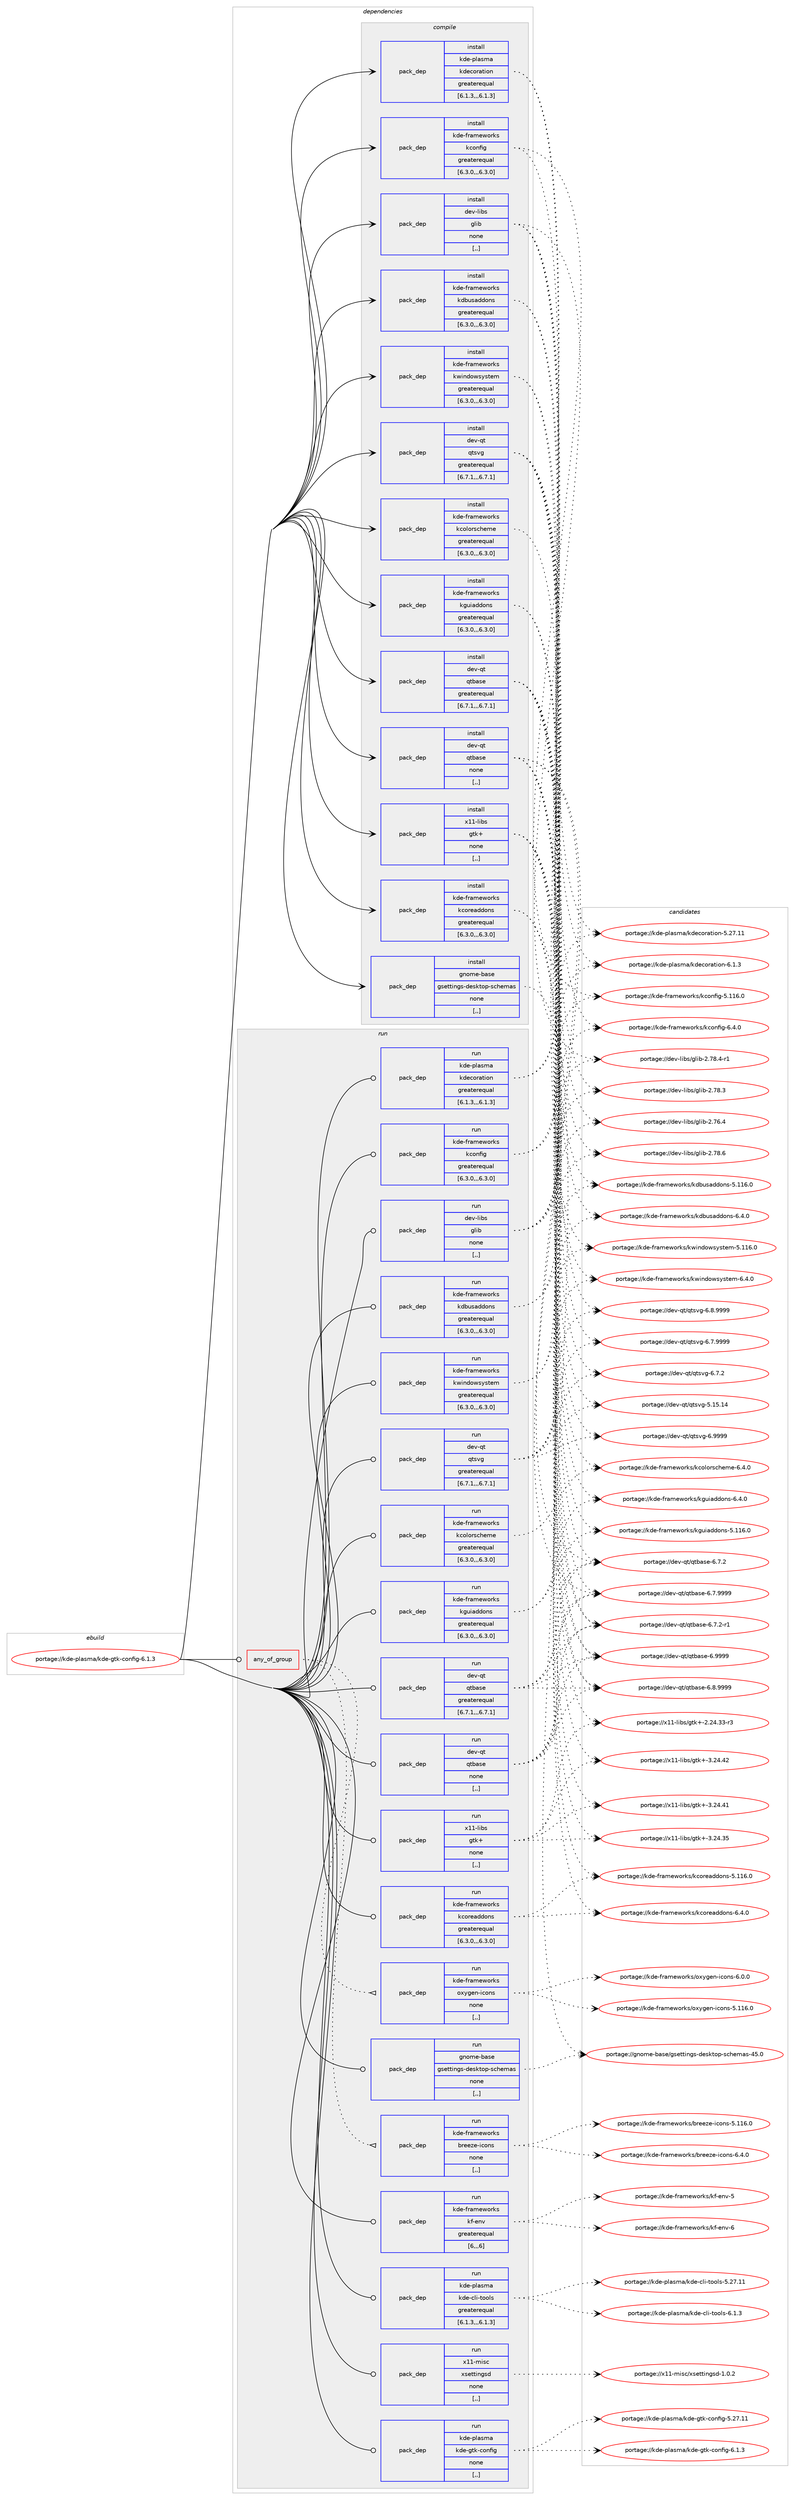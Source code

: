 digraph prolog {

# *************
# Graph options
# *************

newrank=true;
concentrate=true;
compound=true;
graph [rankdir=LR,fontname=Helvetica,fontsize=10,ranksep=1.5];#, ranksep=2.5, nodesep=0.2];
edge  [arrowhead=vee];
node  [fontname=Helvetica,fontsize=10];

# **********
# The ebuild
# **********

subgraph cluster_leftcol {
color=gray;
label=<<i>ebuild</i>>;
id [label="portage://kde-plasma/kde-gtk-config-6.1.3", color=red, width=4, href="../kde-plasma/kde-gtk-config-6.1.3.svg"];
}

# ****************
# The dependencies
# ****************

subgraph cluster_midcol {
color=gray;
label=<<i>dependencies</i>>;
subgraph cluster_compile {
fillcolor="#eeeeee";
style=filled;
label=<<i>compile</i>>;
subgraph pack197978 {
dependency268492 [label=<<TABLE BORDER="0" CELLBORDER="1" CELLSPACING="0" CELLPADDING="4" WIDTH="220"><TR><TD ROWSPAN="6" CELLPADDING="30">pack_dep</TD></TR><TR><TD WIDTH="110">install</TD></TR><TR><TD>dev-libs</TD></TR><TR><TD>glib</TD></TR><TR><TD>none</TD></TR><TR><TD>[,,]</TD></TR></TABLE>>, shape=none, color=blue];
}
id:e -> dependency268492:w [weight=20,style="solid",arrowhead="vee"];
subgraph pack197979 {
dependency268493 [label=<<TABLE BORDER="0" CELLBORDER="1" CELLSPACING="0" CELLPADDING="4" WIDTH="220"><TR><TD ROWSPAN="6" CELLPADDING="30">pack_dep</TD></TR><TR><TD WIDTH="110">install</TD></TR><TR><TD>dev-qt</TD></TR><TR><TD>qtbase</TD></TR><TR><TD>greaterequal</TD></TR><TR><TD>[6.7.1,,,6.7.1]</TD></TR></TABLE>>, shape=none, color=blue];
}
id:e -> dependency268493:w [weight=20,style="solid",arrowhead="vee"];
subgraph pack197980 {
dependency268494 [label=<<TABLE BORDER="0" CELLBORDER="1" CELLSPACING="0" CELLPADDING="4" WIDTH="220"><TR><TD ROWSPAN="6" CELLPADDING="30">pack_dep</TD></TR><TR><TD WIDTH="110">install</TD></TR><TR><TD>dev-qt</TD></TR><TR><TD>qtbase</TD></TR><TR><TD>none</TD></TR><TR><TD>[,,]</TD></TR></TABLE>>, shape=none, color=blue];
}
id:e -> dependency268494:w [weight=20,style="solid",arrowhead="vee"];
subgraph pack197981 {
dependency268495 [label=<<TABLE BORDER="0" CELLBORDER="1" CELLSPACING="0" CELLPADDING="4" WIDTH="220"><TR><TD ROWSPAN="6" CELLPADDING="30">pack_dep</TD></TR><TR><TD WIDTH="110">install</TD></TR><TR><TD>dev-qt</TD></TR><TR><TD>qtsvg</TD></TR><TR><TD>greaterequal</TD></TR><TR><TD>[6.7.1,,,6.7.1]</TD></TR></TABLE>>, shape=none, color=blue];
}
id:e -> dependency268495:w [weight=20,style="solid",arrowhead="vee"];
subgraph pack197982 {
dependency268496 [label=<<TABLE BORDER="0" CELLBORDER="1" CELLSPACING="0" CELLPADDING="4" WIDTH="220"><TR><TD ROWSPAN="6" CELLPADDING="30">pack_dep</TD></TR><TR><TD WIDTH="110">install</TD></TR><TR><TD>gnome-base</TD></TR><TR><TD>gsettings-desktop-schemas</TD></TR><TR><TD>none</TD></TR><TR><TD>[,,]</TD></TR></TABLE>>, shape=none, color=blue];
}
id:e -> dependency268496:w [weight=20,style="solid",arrowhead="vee"];
subgraph pack197983 {
dependency268497 [label=<<TABLE BORDER="0" CELLBORDER="1" CELLSPACING="0" CELLPADDING="4" WIDTH="220"><TR><TD ROWSPAN="6" CELLPADDING="30">pack_dep</TD></TR><TR><TD WIDTH="110">install</TD></TR><TR><TD>kde-frameworks</TD></TR><TR><TD>kcolorscheme</TD></TR><TR><TD>greaterequal</TD></TR><TR><TD>[6.3.0,,,6.3.0]</TD></TR></TABLE>>, shape=none, color=blue];
}
id:e -> dependency268497:w [weight=20,style="solid",arrowhead="vee"];
subgraph pack197984 {
dependency268498 [label=<<TABLE BORDER="0" CELLBORDER="1" CELLSPACING="0" CELLPADDING="4" WIDTH="220"><TR><TD ROWSPAN="6" CELLPADDING="30">pack_dep</TD></TR><TR><TD WIDTH="110">install</TD></TR><TR><TD>kde-frameworks</TD></TR><TR><TD>kconfig</TD></TR><TR><TD>greaterequal</TD></TR><TR><TD>[6.3.0,,,6.3.0]</TD></TR></TABLE>>, shape=none, color=blue];
}
id:e -> dependency268498:w [weight=20,style="solid",arrowhead="vee"];
subgraph pack197985 {
dependency268499 [label=<<TABLE BORDER="0" CELLBORDER="1" CELLSPACING="0" CELLPADDING="4" WIDTH="220"><TR><TD ROWSPAN="6" CELLPADDING="30">pack_dep</TD></TR><TR><TD WIDTH="110">install</TD></TR><TR><TD>kde-frameworks</TD></TR><TR><TD>kcoreaddons</TD></TR><TR><TD>greaterequal</TD></TR><TR><TD>[6.3.0,,,6.3.0]</TD></TR></TABLE>>, shape=none, color=blue];
}
id:e -> dependency268499:w [weight=20,style="solid",arrowhead="vee"];
subgraph pack197986 {
dependency268500 [label=<<TABLE BORDER="0" CELLBORDER="1" CELLSPACING="0" CELLPADDING="4" WIDTH="220"><TR><TD ROWSPAN="6" CELLPADDING="30">pack_dep</TD></TR><TR><TD WIDTH="110">install</TD></TR><TR><TD>kde-frameworks</TD></TR><TR><TD>kdbusaddons</TD></TR><TR><TD>greaterequal</TD></TR><TR><TD>[6.3.0,,,6.3.0]</TD></TR></TABLE>>, shape=none, color=blue];
}
id:e -> dependency268500:w [weight=20,style="solid",arrowhead="vee"];
subgraph pack197987 {
dependency268501 [label=<<TABLE BORDER="0" CELLBORDER="1" CELLSPACING="0" CELLPADDING="4" WIDTH="220"><TR><TD ROWSPAN="6" CELLPADDING="30">pack_dep</TD></TR><TR><TD WIDTH="110">install</TD></TR><TR><TD>kde-frameworks</TD></TR><TR><TD>kguiaddons</TD></TR><TR><TD>greaterequal</TD></TR><TR><TD>[6.3.0,,,6.3.0]</TD></TR></TABLE>>, shape=none, color=blue];
}
id:e -> dependency268501:w [weight=20,style="solid",arrowhead="vee"];
subgraph pack197988 {
dependency268502 [label=<<TABLE BORDER="0" CELLBORDER="1" CELLSPACING="0" CELLPADDING="4" WIDTH="220"><TR><TD ROWSPAN="6" CELLPADDING="30">pack_dep</TD></TR><TR><TD WIDTH="110">install</TD></TR><TR><TD>kde-frameworks</TD></TR><TR><TD>kwindowsystem</TD></TR><TR><TD>greaterequal</TD></TR><TR><TD>[6.3.0,,,6.3.0]</TD></TR></TABLE>>, shape=none, color=blue];
}
id:e -> dependency268502:w [weight=20,style="solid",arrowhead="vee"];
subgraph pack197989 {
dependency268503 [label=<<TABLE BORDER="0" CELLBORDER="1" CELLSPACING="0" CELLPADDING="4" WIDTH="220"><TR><TD ROWSPAN="6" CELLPADDING="30">pack_dep</TD></TR><TR><TD WIDTH="110">install</TD></TR><TR><TD>kde-plasma</TD></TR><TR><TD>kdecoration</TD></TR><TR><TD>greaterequal</TD></TR><TR><TD>[6.1.3,,,6.1.3]</TD></TR></TABLE>>, shape=none, color=blue];
}
id:e -> dependency268503:w [weight=20,style="solid",arrowhead="vee"];
subgraph pack197990 {
dependency268504 [label=<<TABLE BORDER="0" CELLBORDER="1" CELLSPACING="0" CELLPADDING="4" WIDTH="220"><TR><TD ROWSPAN="6" CELLPADDING="30">pack_dep</TD></TR><TR><TD WIDTH="110">install</TD></TR><TR><TD>x11-libs</TD></TR><TR><TD>gtk+</TD></TR><TR><TD>none</TD></TR><TR><TD>[,,]</TD></TR></TABLE>>, shape=none, color=blue];
}
id:e -> dependency268504:w [weight=20,style="solid",arrowhead="vee"];
}
subgraph cluster_compileandrun {
fillcolor="#eeeeee";
style=filled;
label=<<i>compile and run</i>>;
}
subgraph cluster_run {
fillcolor="#eeeeee";
style=filled;
label=<<i>run</i>>;
subgraph any1964 {
dependency268505 [label=<<TABLE BORDER="0" CELLBORDER="1" CELLSPACING="0" CELLPADDING="4"><TR><TD CELLPADDING="10">any_of_group</TD></TR></TABLE>>, shape=none, color=red];subgraph pack197991 {
dependency268506 [label=<<TABLE BORDER="0" CELLBORDER="1" CELLSPACING="0" CELLPADDING="4" WIDTH="220"><TR><TD ROWSPAN="6" CELLPADDING="30">pack_dep</TD></TR><TR><TD WIDTH="110">run</TD></TR><TR><TD>kde-frameworks</TD></TR><TR><TD>breeze-icons</TD></TR><TR><TD>none</TD></TR><TR><TD>[,,]</TD></TR></TABLE>>, shape=none, color=blue];
}
dependency268505:e -> dependency268506:w [weight=20,style="dotted",arrowhead="oinv"];
subgraph pack197992 {
dependency268507 [label=<<TABLE BORDER="0" CELLBORDER="1" CELLSPACING="0" CELLPADDING="4" WIDTH="220"><TR><TD ROWSPAN="6" CELLPADDING="30">pack_dep</TD></TR><TR><TD WIDTH="110">run</TD></TR><TR><TD>kde-frameworks</TD></TR><TR><TD>oxygen-icons</TD></TR><TR><TD>none</TD></TR><TR><TD>[,,]</TD></TR></TABLE>>, shape=none, color=blue];
}
dependency268505:e -> dependency268507:w [weight=20,style="dotted",arrowhead="oinv"];
}
id:e -> dependency268505:w [weight=20,style="solid",arrowhead="odot"];
subgraph pack197993 {
dependency268508 [label=<<TABLE BORDER="0" CELLBORDER="1" CELLSPACING="0" CELLPADDING="4" WIDTH="220"><TR><TD ROWSPAN="6" CELLPADDING="30">pack_dep</TD></TR><TR><TD WIDTH="110">run</TD></TR><TR><TD>dev-libs</TD></TR><TR><TD>glib</TD></TR><TR><TD>none</TD></TR><TR><TD>[,,]</TD></TR></TABLE>>, shape=none, color=blue];
}
id:e -> dependency268508:w [weight=20,style="solid",arrowhead="odot"];
subgraph pack197994 {
dependency268509 [label=<<TABLE BORDER="0" CELLBORDER="1" CELLSPACING="0" CELLPADDING="4" WIDTH="220"><TR><TD ROWSPAN="6" CELLPADDING="30">pack_dep</TD></TR><TR><TD WIDTH="110">run</TD></TR><TR><TD>dev-qt</TD></TR><TR><TD>qtbase</TD></TR><TR><TD>greaterequal</TD></TR><TR><TD>[6.7.1,,,6.7.1]</TD></TR></TABLE>>, shape=none, color=blue];
}
id:e -> dependency268509:w [weight=20,style="solid",arrowhead="odot"];
subgraph pack197995 {
dependency268510 [label=<<TABLE BORDER="0" CELLBORDER="1" CELLSPACING="0" CELLPADDING="4" WIDTH="220"><TR><TD ROWSPAN="6" CELLPADDING="30">pack_dep</TD></TR><TR><TD WIDTH="110">run</TD></TR><TR><TD>dev-qt</TD></TR><TR><TD>qtbase</TD></TR><TR><TD>none</TD></TR><TR><TD>[,,]</TD></TR></TABLE>>, shape=none, color=blue];
}
id:e -> dependency268510:w [weight=20,style="solid",arrowhead="odot"];
subgraph pack197996 {
dependency268511 [label=<<TABLE BORDER="0" CELLBORDER="1" CELLSPACING="0" CELLPADDING="4" WIDTH="220"><TR><TD ROWSPAN="6" CELLPADDING="30">pack_dep</TD></TR><TR><TD WIDTH="110">run</TD></TR><TR><TD>dev-qt</TD></TR><TR><TD>qtsvg</TD></TR><TR><TD>greaterequal</TD></TR><TR><TD>[6.7.1,,,6.7.1]</TD></TR></TABLE>>, shape=none, color=blue];
}
id:e -> dependency268511:w [weight=20,style="solid",arrowhead="odot"];
subgraph pack197997 {
dependency268512 [label=<<TABLE BORDER="0" CELLBORDER="1" CELLSPACING="0" CELLPADDING="4" WIDTH="220"><TR><TD ROWSPAN="6" CELLPADDING="30">pack_dep</TD></TR><TR><TD WIDTH="110">run</TD></TR><TR><TD>gnome-base</TD></TR><TR><TD>gsettings-desktop-schemas</TD></TR><TR><TD>none</TD></TR><TR><TD>[,,]</TD></TR></TABLE>>, shape=none, color=blue];
}
id:e -> dependency268512:w [weight=20,style="solid",arrowhead="odot"];
subgraph pack197998 {
dependency268513 [label=<<TABLE BORDER="0" CELLBORDER="1" CELLSPACING="0" CELLPADDING="4" WIDTH="220"><TR><TD ROWSPAN="6" CELLPADDING="30">pack_dep</TD></TR><TR><TD WIDTH="110">run</TD></TR><TR><TD>kde-frameworks</TD></TR><TR><TD>kcolorscheme</TD></TR><TR><TD>greaterequal</TD></TR><TR><TD>[6.3.0,,,6.3.0]</TD></TR></TABLE>>, shape=none, color=blue];
}
id:e -> dependency268513:w [weight=20,style="solid",arrowhead="odot"];
subgraph pack197999 {
dependency268514 [label=<<TABLE BORDER="0" CELLBORDER="1" CELLSPACING="0" CELLPADDING="4" WIDTH="220"><TR><TD ROWSPAN="6" CELLPADDING="30">pack_dep</TD></TR><TR><TD WIDTH="110">run</TD></TR><TR><TD>kde-frameworks</TD></TR><TR><TD>kconfig</TD></TR><TR><TD>greaterequal</TD></TR><TR><TD>[6.3.0,,,6.3.0]</TD></TR></TABLE>>, shape=none, color=blue];
}
id:e -> dependency268514:w [weight=20,style="solid",arrowhead="odot"];
subgraph pack198000 {
dependency268515 [label=<<TABLE BORDER="0" CELLBORDER="1" CELLSPACING="0" CELLPADDING="4" WIDTH="220"><TR><TD ROWSPAN="6" CELLPADDING="30">pack_dep</TD></TR><TR><TD WIDTH="110">run</TD></TR><TR><TD>kde-frameworks</TD></TR><TR><TD>kcoreaddons</TD></TR><TR><TD>greaterequal</TD></TR><TR><TD>[6.3.0,,,6.3.0]</TD></TR></TABLE>>, shape=none, color=blue];
}
id:e -> dependency268515:w [weight=20,style="solid",arrowhead="odot"];
subgraph pack198001 {
dependency268516 [label=<<TABLE BORDER="0" CELLBORDER="1" CELLSPACING="0" CELLPADDING="4" WIDTH="220"><TR><TD ROWSPAN="6" CELLPADDING="30">pack_dep</TD></TR><TR><TD WIDTH="110">run</TD></TR><TR><TD>kde-frameworks</TD></TR><TR><TD>kdbusaddons</TD></TR><TR><TD>greaterequal</TD></TR><TR><TD>[6.3.0,,,6.3.0]</TD></TR></TABLE>>, shape=none, color=blue];
}
id:e -> dependency268516:w [weight=20,style="solid",arrowhead="odot"];
subgraph pack198002 {
dependency268517 [label=<<TABLE BORDER="0" CELLBORDER="1" CELLSPACING="0" CELLPADDING="4" WIDTH="220"><TR><TD ROWSPAN="6" CELLPADDING="30">pack_dep</TD></TR><TR><TD WIDTH="110">run</TD></TR><TR><TD>kde-frameworks</TD></TR><TR><TD>kf-env</TD></TR><TR><TD>greaterequal</TD></TR><TR><TD>[6,,,6]</TD></TR></TABLE>>, shape=none, color=blue];
}
id:e -> dependency268517:w [weight=20,style="solid",arrowhead="odot"];
subgraph pack198003 {
dependency268518 [label=<<TABLE BORDER="0" CELLBORDER="1" CELLSPACING="0" CELLPADDING="4" WIDTH="220"><TR><TD ROWSPAN="6" CELLPADDING="30">pack_dep</TD></TR><TR><TD WIDTH="110">run</TD></TR><TR><TD>kde-frameworks</TD></TR><TR><TD>kguiaddons</TD></TR><TR><TD>greaterequal</TD></TR><TR><TD>[6.3.0,,,6.3.0]</TD></TR></TABLE>>, shape=none, color=blue];
}
id:e -> dependency268518:w [weight=20,style="solid",arrowhead="odot"];
subgraph pack198004 {
dependency268519 [label=<<TABLE BORDER="0" CELLBORDER="1" CELLSPACING="0" CELLPADDING="4" WIDTH="220"><TR><TD ROWSPAN="6" CELLPADDING="30">pack_dep</TD></TR><TR><TD WIDTH="110">run</TD></TR><TR><TD>kde-frameworks</TD></TR><TR><TD>kwindowsystem</TD></TR><TR><TD>greaterequal</TD></TR><TR><TD>[6.3.0,,,6.3.0]</TD></TR></TABLE>>, shape=none, color=blue];
}
id:e -> dependency268519:w [weight=20,style="solid",arrowhead="odot"];
subgraph pack198005 {
dependency268520 [label=<<TABLE BORDER="0" CELLBORDER="1" CELLSPACING="0" CELLPADDING="4" WIDTH="220"><TR><TD ROWSPAN="6" CELLPADDING="30">pack_dep</TD></TR><TR><TD WIDTH="110">run</TD></TR><TR><TD>kde-plasma</TD></TR><TR><TD>kde-cli-tools</TD></TR><TR><TD>greaterequal</TD></TR><TR><TD>[6.1.3,,,6.1.3]</TD></TR></TABLE>>, shape=none, color=blue];
}
id:e -> dependency268520:w [weight=20,style="solid",arrowhead="odot"];
subgraph pack198006 {
dependency268521 [label=<<TABLE BORDER="0" CELLBORDER="1" CELLSPACING="0" CELLPADDING="4" WIDTH="220"><TR><TD ROWSPAN="6" CELLPADDING="30">pack_dep</TD></TR><TR><TD WIDTH="110">run</TD></TR><TR><TD>kde-plasma</TD></TR><TR><TD>kdecoration</TD></TR><TR><TD>greaterequal</TD></TR><TR><TD>[6.1.3,,,6.1.3]</TD></TR></TABLE>>, shape=none, color=blue];
}
id:e -> dependency268521:w [weight=20,style="solid",arrowhead="odot"];
subgraph pack198007 {
dependency268522 [label=<<TABLE BORDER="0" CELLBORDER="1" CELLSPACING="0" CELLPADDING="4" WIDTH="220"><TR><TD ROWSPAN="6" CELLPADDING="30">pack_dep</TD></TR><TR><TD WIDTH="110">run</TD></TR><TR><TD>x11-libs</TD></TR><TR><TD>gtk+</TD></TR><TR><TD>none</TD></TR><TR><TD>[,,]</TD></TR></TABLE>>, shape=none, color=blue];
}
id:e -> dependency268522:w [weight=20,style="solid",arrowhead="odot"];
subgraph pack198008 {
dependency268523 [label=<<TABLE BORDER="0" CELLBORDER="1" CELLSPACING="0" CELLPADDING="4" WIDTH="220"><TR><TD ROWSPAN="6" CELLPADDING="30">pack_dep</TD></TR><TR><TD WIDTH="110">run</TD></TR><TR><TD>x11-misc</TD></TR><TR><TD>xsettingsd</TD></TR><TR><TD>none</TD></TR><TR><TD>[,,]</TD></TR></TABLE>>, shape=none, color=blue];
}
id:e -> dependency268523:w [weight=20,style="solid",arrowhead="odot"];
subgraph pack198009 {
dependency268524 [label=<<TABLE BORDER="0" CELLBORDER="1" CELLSPACING="0" CELLPADDING="4" WIDTH="220"><TR><TD ROWSPAN="6" CELLPADDING="30">pack_dep</TD></TR><TR><TD WIDTH="110">run</TD></TR><TR><TD>kde-plasma</TD></TR><TR><TD>kde-gtk-config</TD></TR><TR><TD>none</TD></TR><TR><TD>[,,]</TD></TR></TABLE>>, shape=none, color=blue];
}
id:e -> dependency268524:w [weight=20,style="solid",arrowhead="odot"];
}
}

# **************
# The candidates
# **************

subgraph cluster_choices {
rank=same;
color=gray;
label=<<i>candidates</i>>;

subgraph choice197978 {
color=black;
nodesep=1;
choice1001011184510810598115471031081059845504655564654 [label="portage://dev-libs/glib-2.78.6", color=red, width=4,href="../dev-libs/glib-2.78.6.svg"];
choice10010111845108105981154710310810598455046555646524511449 [label="portage://dev-libs/glib-2.78.4-r1", color=red, width=4,href="../dev-libs/glib-2.78.4-r1.svg"];
choice1001011184510810598115471031081059845504655564651 [label="portage://dev-libs/glib-2.78.3", color=red, width=4,href="../dev-libs/glib-2.78.3.svg"];
choice1001011184510810598115471031081059845504655544652 [label="portage://dev-libs/glib-2.76.4", color=red, width=4,href="../dev-libs/glib-2.76.4.svg"];
dependency268492:e -> choice1001011184510810598115471031081059845504655564654:w [style=dotted,weight="100"];
dependency268492:e -> choice10010111845108105981154710310810598455046555646524511449:w [style=dotted,weight="100"];
dependency268492:e -> choice1001011184510810598115471031081059845504655564651:w [style=dotted,weight="100"];
dependency268492:e -> choice1001011184510810598115471031081059845504655544652:w [style=dotted,weight="100"];
}
subgraph choice197979 {
color=black;
nodesep=1;
choice1001011184511311647113116989711510145544657575757 [label="portage://dev-qt/qtbase-6.9999", color=red, width=4,href="../dev-qt/qtbase-6.9999.svg"];
choice10010111845113116471131169897115101455446564657575757 [label="portage://dev-qt/qtbase-6.8.9999", color=red, width=4,href="../dev-qt/qtbase-6.8.9999.svg"];
choice10010111845113116471131169897115101455446554657575757 [label="portage://dev-qt/qtbase-6.7.9999", color=red, width=4,href="../dev-qt/qtbase-6.7.9999.svg"];
choice100101118451131164711311698971151014554465546504511449 [label="portage://dev-qt/qtbase-6.7.2-r1", color=red, width=4,href="../dev-qt/qtbase-6.7.2-r1.svg"];
choice10010111845113116471131169897115101455446554650 [label="portage://dev-qt/qtbase-6.7.2", color=red, width=4,href="../dev-qt/qtbase-6.7.2.svg"];
dependency268493:e -> choice1001011184511311647113116989711510145544657575757:w [style=dotted,weight="100"];
dependency268493:e -> choice10010111845113116471131169897115101455446564657575757:w [style=dotted,weight="100"];
dependency268493:e -> choice10010111845113116471131169897115101455446554657575757:w [style=dotted,weight="100"];
dependency268493:e -> choice100101118451131164711311698971151014554465546504511449:w [style=dotted,weight="100"];
dependency268493:e -> choice10010111845113116471131169897115101455446554650:w [style=dotted,weight="100"];
}
subgraph choice197980 {
color=black;
nodesep=1;
choice1001011184511311647113116989711510145544657575757 [label="portage://dev-qt/qtbase-6.9999", color=red, width=4,href="../dev-qt/qtbase-6.9999.svg"];
choice10010111845113116471131169897115101455446564657575757 [label="portage://dev-qt/qtbase-6.8.9999", color=red, width=4,href="../dev-qt/qtbase-6.8.9999.svg"];
choice10010111845113116471131169897115101455446554657575757 [label="portage://dev-qt/qtbase-6.7.9999", color=red, width=4,href="../dev-qt/qtbase-6.7.9999.svg"];
choice100101118451131164711311698971151014554465546504511449 [label="portage://dev-qt/qtbase-6.7.2-r1", color=red, width=4,href="../dev-qt/qtbase-6.7.2-r1.svg"];
choice10010111845113116471131169897115101455446554650 [label="portage://dev-qt/qtbase-6.7.2", color=red, width=4,href="../dev-qt/qtbase-6.7.2.svg"];
dependency268494:e -> choice1001011184511311647113116989711510145544657575757:w [style=dotted,weight="100"];
dependency268494:e -> choice10010111845113116471131169897115101455446564657575757:w [style=dotted,weight="100"];
dependency268494:e -> choice10010111845113116471131169897115101455446554657575757:w [style=dotted,weight="100"];
dependency268494:e -> choice100101118451131164711311698971151014554465546504511449:w [style=dotted,weight="100"];
dependency268494:e -> choice10010111845113116471131169897115101455446554650:w [style=dotted,weight="100"];
}
subgraph choice197981 {
color=black;
nodesep=1;
choice100101118451131164711311611511810345544657575757 [label="portage://dev-qt/qtsvg-6.9999", color=red, width=4,href="../dev-qt/qtsvg-6.9999.svg"];
choice1001011184511311647113116115118103455446564657575757 [label="portage://dev-qt/qtsvg-6.8.9999", color=red, width=4,href="../dev-qt/qtsvg-6.8.9999.svg"];
choice1001011184511311647113116115118103455446554657575757 [label="portage://dev-qt/qtsvg-6.7.9999", color=red, width=4,href="../dev-qt/qtsvg-6.7.9999.svg"];
choice1001011184511311647113116115118103455446554650 [label="portage://dev-qt/qtsvg-6.7.2", color=red, width=4,href="../dev-qt/qtsvg-6.7.2.svg"];
choice10010111845113116471131161151181034553464953464952 [label="portage://dev-qt/qtsvg-5.15.14", color=red, width=4,href="../dev-qt/qtsvg-5.15.14.svg"];
dependency268495:e -> choice100101118451131164711311611511810345544657575757:w [style=dotted,weight="100"];
dependency268495:e -> choice1001011184511311647113116115118103455446564657575757:w [style=dotted,weight="100"];
dependency268495:e -> choice1001011184511311647113116115118103455446554657575757:w [style=dotted,weight="100"];
dependency268495:e -> choice1001011184511311647113116115118103455446554650:w [style=dotted,weight="100"];
dependency268495:e -> choice10010111845113116471131161151181034553464953464952:w [style=dotted,weight="100"];
}
subgraph choice197982 {
color=black;
nodesep=1;
choice10311011110910145989711510147103115101116116105110103115451001011151071161111124511599104101109971154552534648 [label="portage://gnome-base/gsettings-desktop-schemas-45.0", color=red, width=4,href="../gnome-base/gsettings-desktop-schemas-45.0.svg"];
dependency268496:e -> choice10311011110910145989711510147103115101116116105110103115451001011151071161111124511599104101109971154552534648:w [style=dotted,weight="100"];
}
subgraph choice197983 {
color=black;
nodesep=1;
choice1071001014510211497109101119111114107115471079911110811111411599104101109101455446524648 [label="portage://kde-frameworks/kcolorscheme-6.4.0", color=red, width=4,href="../kde-frameworks/kcolorscheme-6.4.0.svg"];
dependency268497:e -> choice1071001014510211497109101119111114107115471079911110811111411599104101109101455446524648:w [style=dotted,weight="100"];
}
subgraph choice197984 {
color=black;
nodesep=1;
choice10710010145102114971091011191111141071154710799111110102105103455446524648 [label="portage://kde-frameworks/kconfig-6.4.0", color=red, width=4,href="../kde-frameworks/kconfig-6.4.0.svg"];
choice107100101451021149710910111911111410711547107991111101021051034553464949544648 [label="portage://kde-frameworks/kconfig-5.116.0", color=red, width=4,href="../kde-frameworks/kconfig-5.116.0.svg"];
dependency268498:e -> choice10710010145102114971091011191111141071154710799111110102105103455446524648:w [style=dotted,weight="100"];
dependency268498:e -> choice107100101451021149710910111911111410711547107991111101021051034553464949544648:w [style=dotted,weight="100"];
}
subgraph choice197985 {
color=black;
nodesep=1;
choice1071001014510211497109101119111114107115471079911111410197100100111110115455446524648 [label="portage://kde-frameworks/kcoreaddons-6.4.0", color=red, width=4,href="../kde-frameworks/kcoreaddons-6.4.0.svg"];
choice10710010145102114971091011191111141071154710799111114101971001001111101154553464949544648 [label="portage://kde-frameworks/kcoreaddons-5.116.0", color=red, width=4,href="../kde-frameworks/kcoreaddons-5.116.0.svg"];
dependency268499:e -> choice1071001014510211497109101119111114107115471079911111410197100100111110115455446524648:w [style=dotted,weight="100"];
dependency268499:e -> choice10710010145102114971091011191111141071154710799111114101971001001111101154553464949544648:w [style=dotted,weight="100"];
}
subgraph choice197986 {
color=black;
nodesep=1;
choice1071001014510211497109101119111114107115471071009811711597100100111110115455446524648 [label="portage://kde-frameworks/kdbusaddons-6.4.0", color=red, width=4,href="../kde-frameworks/kdbusaddons-6.4.0.svg"];
choice10710010145102114971091011191111141071154710710098117115971001001111101154553464949544648 [label="portage://kde-frameworks/kdbusaddons-5.116.0", color=red, width=4,href="../kde-frameworks/kdbusaddons-5.116.0.svg"];
dependency268500:e -> choice1071001014510211497109101119111114107115471071009811711597100100111110115455446524648:w [style=dotted,weight="100"];
dependency268500:e -> choice10710010145102114971091011191111141071154710710098117115971001001111101154553464949544648:w [style=dotted,weight="100"];
}
subgraph choice197987 {
color=black;
nodesep=1;
choice10710010145102114971091011191111141071154710710311710597100100111110115455446524648 [label="portage://kde-frameworks/kguiaddons-6.4.0", color=red, width=4,href="../kde-frameworks/kguiaddons-6.4.0.svg"];
choice107100101451021149710910111911111410711547107103117105971001001111101154553464949544648 [label="portage://kde-frameworks/kguiaddons-5.116.0", color=red, width=4,href="../kde-frameworks/kguiaddons-5.116.0.svg"];
dependency268501:e -> choice10710010145102114971091011191111141071154710710311710597100100111110115455446524648:w [style=dotted,weight="100"];
dependency268501:e -> choice107100101451021149710910111911111410711547107103117105971001001111101154553464949544648:w [style=dotted,weight="100"];
}
subgraph choice197988 {
color=black;
nodesep=1;
choice107100101451021149710910111911111410711547107119105110100111119115121115116101109455446524648 [label="portage://kde-frameworks/kwindowsystem-6.4.0", color=red, width=4,href="../kde-frameworks/kwindowsystem-6.4.0.svg"];
choice1071001014510211497109101119111114107115471071191051101001111191151211151161011094553464949544648 [label="portage://kde-frameworks/kwindowsystem-5.116.0", color=red, width=4,href="../kde-frameworks/kwindowsystem-5.116.0.svg"];
dependency268502:e -> choice107100101451021149710910111911111410711547107119105110100111119115121115116101109455446524648:w [style=dotted,weight="100"];
dependency268502:e -> choice1071001014510211497109101119111114107115471071191051101001111191151211151161011094553464949544648:w [style=dotted,weight="100"];
}
subgraph choice197989 {
color=black;
nodesep=1;
choice107100101451121089711510997471071001019911111497116105111110455446494651 [label="portage://kde-plasma/kdecoration-6.1.3", color=red, width=4,href="../kde-plasma/kdecoration-6.1.3.svg"];
choice1071001014511210897115109974710710010199111114971161051111104553465055464949 [label="portage://kde-plasma/kdecoration-5.27.11", color=red, width=4,href="../kde-plasma/kdecoration-5.27.11.svg"];
dependency268503:e -> choice107100101451121089711510997471071001019911111497116105111110455446494651:w [style=dotted,weight="100"];
dependency268503:e -> choice1071001014511210897115109974710710010199111114971161051111104553465055464949:w [style=dotted,weight="100"];
}
subgraph choice197990 {
color=black;
nodesep=1;
choice1204949451081059811547103116107434551465052465250 [label="portage://x11-libs/gtk+-3.24.42", color=red, width=4,href="../x11-libs/gtk+-3.24.42.svg"];
choice1204949451081059811547103116107434551465052465249 [label="portage://x11-libs/gtk+-3.24.41", color=red, width=4,href="../x11-libs/gtk+-3.24.41.svg"];
choice1204949451081059811547103116107434551465052465153 [label="portage://x11-libs/gtk+-3.24.35", color=red, width=4,href="../x11-libs/gtk+-3.24.35.svg"];
choice12049494510810598115471031161074345504650524651514511451 [label="portage://x11-libs/gtk+-2.24.33-r3", color=red, width=4,href="../x11-libs/gtk+-2.24.33-r3.svg"];
dependency268504:e -> choice1204949451081059811547103116107434551465052465250:w [style=dotted,weight="100"];
dependency268504:e -> choice1204949451081059811547103116107434551465052465249:w [style=dotted,weight="100"];
dependency268504:e -> choice1204949451081059811547103116107434551465052465153:w [style=dotted,weight="100"];
dependency268504:e -> choice12049494510810598115471031161074345504650524651514511451:w [style=dotted,weight="100"];
}
subgraph choice197991 {
color=black;
nodesep=1;
choice107100101451021149710910111911111410711547981141011011221014510599111110115455446524648 [label="portage://kde-frameworks/breeze-icons-6.4.0", color=red, width=4,href="../kde-frameworks/breeze-icons-6.4.0.svg"];
choice1071001014510211497109101119111114107115479811410110112210145105991111101154553464949544648 [label="portage://kde-frameworks/breeze-icons-5.116.0", color=red, width=4,href="../kde-frameworks/breeze-icons-5.116.0.svg"];
dependency268506:e -> choice107100101451021149710910111911111410711547981141011011221014510599111110115455446524648:w [style=dotted,weight="100"];
dependency268506:e -> choice1071001014510211497109101119111114107115479811410110112210145105991111101154553464949544648:w [style=dotted,weight="100"];
}
subgraph choice197992 {
color=black;
nodesep=1;
choice1071001014510211497109101119111114107115471111201211031011104510599111110115455446484648 [label="portage://kde-frameworks/oxygen-icons-6.0.0", color=red, width=4,href="../kde-frameworks/oxygen-icons-6.0.0.svg"];
choice10710010145102114971091011191111141071154711112012110310111045105991111101154553464949544648 [label="portage://kde-frameworks/oxygen-icons-5.116.0", color=red, width=4,href="../kde-frameworks/oxygen-icons-5.116.0.svg"];
dependency268507:e -> choice1071001014510211497109101119111114107115471111201211031011104510599111110115455446484648:w [style=dotted,weight="100"];
dependency268507:e -> choice10710010145102114971091011191111141071154711112012110310111045105991111101154553464949544648:w [style=dotted,weight="100"];
}
subgraph choice197993 {
color=black;
nodesep=1;
choice1001011184510810598115471031081059845504655564654 [label="portage://dev-libs/glib-2.78.6", color=red, width=4,href="../dev-libs/glib-2.78.6.svg"];
choice10010111845108105981154710310810598455046555646524511449 [label="portage://dev-libs/glib-2.78.4-r1", color=red, width=4,href="../dev-libs/glib-2.78.4-r1.svg"];
choice1001011184510810598115471031081059845504655564651 [label="portage://dev-libs/glib-2.78.3", color=red, width=4,href="../dev-libs/glib-2.78.3.svg"];
choice1001011184510810598115471031081059845504655544652 [label="portage://dev-libs/glib-2.76.4", color=red, width=4,href="../dev-libs/glib-2.76.4.svg"];
dependency268508:e -> choice1001011184510810598115471031081059845504655564654:w [style=dotted,weight="100"];
dependency268508:e -> choice10010111845108105981154710310810598455046555646524511449:w [style=dotted,weight="100"];
dependency268508:e -> choice1001011184510810598115471031081059845504655564651:w [style=dotted,weight="100"];
dependency268508:e -> choice1001011184510810598115471031081059845504655544652:w [style=dotted,weight="100"];
}
subgraph choice197994 {
color=black;
nodesep=1;
choice1001011184511311647113116989711510145544657575757 [label="portage://dev-qt/qtbase-6.9999", color=red, width=4,href="../dev-qt/qtbase-6.9999.svg"];
choice10010111845113116471131169897115101455446564657575757 [label="portage://dev-qt/qtbase-6.8.9999", color=red, width=4,href="../dev-qt/qtbase-6.8.9999.svg"];
choice10010111845113116471131169897115101455446554657575757 [label="portage://dev-qt/qtbase-6.7.9999", color=red, width=4,href="../dev-qt/qtbase-6.7.9999.svg"];
choice100101118451131164711311698971151014554465546504511449 [label="portage://dev-qt/qtbase-6.7.2-r1", color=red, width=4,href="../dev-qt/qtbase-6.7.2-r1.svg"];
choice10010111845113116471131169897115101455446554650 [label="portage://dev-qt/qtbase-6.7.2", color=red, width=4,href="../dev-qt/qtbase-6.7.2.svg"];
dependency268509:e -> choice1001011184511311647113116989711510145544657575757:w [style=dotted,weight="100"];
dependency268509:e -> choice10010111845113116471131169897115101455446564657575757:w [style=dotted,weight="100"];
dependency268509:e -> choice10010111845113116471131169897115101455446554657575757:w [style=dotted,weight="100"];
dependency268509:e -> choice100101118451131164711311698971151014554465546504511449:w [style=dotted,weight="100"];
dependency268509:e -> choice10010111845113116471131169897115101455446554650:w [style=dotted,weight="100"];
}
subgraph choice197995 {
color=black;
nodesep=1;
choice1001011184511311647113116989711510145544657575757 [label="portage://dev-qt/qtbase-6.9999", color=red, width=4,href="../dev-qt/qtbase-6.9999.svg"];
choice10010111845113116471131169897115101455446564657575757 [label="portage://dev-qt/qtbase-6.8.9999", color=red, width=4,href="../dev-qt/qtbase-6.8.9999.svg"];
choice10010111845113116471131169897115101455446554657575757 [label="portage://dev-qt/qtbase-6.7.9999", color=red, width=4,href="../dev-qt/qtbase-6.7.9999.svg"];
choice100101118451131164711311698971151014554465546504511449 [label="portage://dev-qt/qtbase-6.7.2-r1", color=red, width=4,href="../dev-qt/qtbase-6.7.2-r1.svg"];
choice10010111845113116471131169897115101455446554650 [label="portage://dev-qt/qtbase-6.7.2", color=red, width=4,href="../dev-qt/qtbase-6.7.2.svg"];
dependency268510:e -> choice1001011184511311647113116989711510145544657575757:w [style=dotted,weight="100"];
dependency268510:e -> choice10010111845113116471131169897115101455446564657575757:w [style=dotted,weight="100"];
dependency268510:e -> choice10010111845113116471131169897115101455446554657575757:w [style=dotted,weight="100"];
dependency268510:e -> choice100101118451131164711311698971151014554465546504511449:w [style=dotted,weight="100"];
dependency268510:e -> choice10010111845113116471131169897115101455446554650:w [style=dotted,weight="100"];
}
subgraph choice197996 {
color=black;
nodesep=1;
choice100101118451131164711311611511810345544657575757 [label="portage://dev-qt/qtsvg-6.9999", color=red, width=4,href="../dev-qt/qtsvg-6.9999.svg"];
choice1001011184511311647113116115118103455446564657575757 [label="portage://dev-qt/qtsvg-6.8.9999", color=red, width=4,href="../dev-qt/qtsvg-6.8.9999.svg"];
choice1001011184511311647113116115118103455446554657575757 [label="portage://dev-qt/qtsvg-6.7.9999", color=red, width=4,href="../dev-qt/qtsvg-6.7.9999.svg"];
choice1001011184511311647113116115118103455446554650 [label="portage://dev-qt/qtsvg-6.7.2", color=red, width=4,href="../dev-qt/qtsvg-6.7.2.svg"];
choice10010111845113116471131161151181034553464953464952 [label="portage://dev-qt/qtsvg-5.15.14", color=red, width=4,href="../dev-qt/qtsvg-5.15.14.svg"];
dependency268511:e -> choice100101118451131164711311611511810345544657575757:w [style=dotted,weight="100"];
dependency268511:e -> choice1001011184511311647113116115118103455446564657575757:w [style=dotted,weight="100"];
dependency268511:e -> choice1001011184511311647113116115118103455446554657575757:w [style=dotted,weight="100"];
dependency268511:e -> choice1001011184511311647113116115118103455446554650:w [style=dotted,weight="100"];
dependency268511:e -> choice10010111845113116471131161151181034553464953464952:w [style=dotted,weight="100"];
}
subgraph choice197997 {
color=black;
nodesep=1;
choice10311011110910145989711510147103115101116116105110103115451001011151071161111124511599104101109971154552534648 [label="portage://gnome-base/gsettings-desktop-schemas-45.0", color=red, width=4,href="../gnome-base/gsettings-desktop-schemas-45.0.svg"];
dependency268512:e -> choice10311011110910145989711510147103115101116116105110103115451001011151071161111124511599104101109971154552534648:w [style=dotted,weight="100"];
}
subgraph choice197998 {
color=black;
nodesep=1;
choice1071001014510211497109101119111114107115471079911110811111411599104101109101455446524648 [label="portage://kde-frameworks/kcolorscheme-6.4.0", color=red, width=4,href="../kde-frameworks/kcolorscheme-6.4.0.svg"];
dependency268513:e -> choice1071001014510211497109101119111114107115471079911110811111411599104101109101455446524648:w [style=dotted,weight="100"];
}
subgraph choice197999 {
color=black;
nodesep=1;
choice10710010145102114971091011191111141071154710799111110102105103455446524648 [label="portage://kde-frameworks/kconfig-6.4.0", color=red, width=4,href="../kde-frameworks/kconfig-6.4.0.svg"];
choice107100101451021149710910111911111410711547107991111101021051034553464949544648 [label="portage://kde-frameworks/kconfig-5.116.0", color=red, width=4,href="../kde-frameworks/kconfig-5.116.0.svg"];
dependency268514:e -> choice10710010145102114971091011191111141071154710799111110102105103455446524648:w [style=dotted,weight="100"];
dependency268514:e -> choice107100101451021149710910111911111410711547107991111101021051034553464949544648:w [style=dotted,weight="100"];
}
subgraph choice198000 {
color=black;
nodesep=1;
choice1071001014510211497109101119111114107115471079911111410197100100111110115455446524648 [label="portage://kde-frameworks/kcoreaddons-6.4.0", color=red, width=4,href="../kde-frameworks/kcoreaddons-6.4.0.svg"];
choice10710010145102114971091011191111141071154710799111114101971001001111101154553464949544648 [label="portage://kde-frameworks/kcoreaddons-5.116.0", color=red, width=4,href="../kde-frameworks/kcoreaddons-5.116.0.svg"];
dependency268515:e -> choice1071001014510211497109101119111114107115471079911111410197100100111110115455446524648:w [style=dotted,weight="100"];
dependency268515:e -> choice10710010145102114971091011191111141071154710799111114101971001001111101154553464949544648:w [style=dotted,weight="100"];
}
subgraph choice198001 {
color=black;
nodesep=1;
choice1071001014510211497109101119111114107115471071009811711597100100111110115455446524648 [label="portage://kde-frameworks/kdbusaddons-6.4.0", color=red, width=4,href="../kde-frameworks/kdbusaddons-6.4.0.svg"];
choice10710010145102114971091011191111141071154710710098117115971001001111101154553464949544648 [label="portage://kde-frameworks/kdbusaddons-5.116.0", color=red, width=4,href="../kde-frameworks/kdbusaddons-5.116.0.svg"];
dependency268516:e -> choice1071001014510211497109101119111114107115471071009811711597100100111110115455446524648:w [style=dotted,weight="100"];
dependency268516:e -> choice10710010145102114971091011191111141071154710710098117115971001001111101154553464949544648:w [style=dotted,weight="100"];
}
subgraph choice198002 {
color=black;
nodesep=1;
choice107100101451021149710910111911111410711547107102451011101184554 [label="portage://kde-frameworks/kf-env-6", color=red, width=4,href="../kde-frameworks/kf-env-6.svg"];
choice107100101451021149710910111911111410711547107102451011101184553 [label="portage://kde-frameworks/kf-env-5", color=red, width=4,href="../kde-frameworks/kf-env-5.svg"];
dependency268517:e -> choice107100101451021149710910111911111410711547107102451011101184554:w [style=dotted,weight="100"];
dependency268517:e -> choice107100101451021149710910111911111410711547107102451011101184553:w [style=dotted,weight="100"];
}
subgraph choice198003 {
color=black;
nodesep=1;
choice10710010145102114971091011191111141071154710710311710597100100111110115455446524648 [label="portage://kde-frameworks/kguiaddons-6.4.0", color=red, width=4,href="../kde-frameworks/kguiaddons-6.4.0.svg"];
choice107100101451021149710910111911111410711547107103117105971001001111101154553464949544648 [label="portage://kde-frameworks/kguiaddons-5.116.0", color=red, width=4,href="../kde-frameworks/kguiaddons-5.116.0.svg"];
dependency268518:e -> choice10710010145102114971091011191111141071154710710311710597100100111110115455446524648:w [style=dotted,weight="100"];
dependency268518:e -> choice107100101451021149710910111911111410711547107103117105971001001111101154553464949544648:w [style=dotted,weight="100"];
}
subgraph choice198004 {
color=black;
nodesep=1;
choice107100101451021149710910111911111410711547107119105110100111119115121115116101109455446524648 [label="portage://kde-frameworks/kwindowsystem-6.4.0", color=red, width=4,href="../kde-frameworks/kwindowsystem-6.4.0.svg"];
choice1071001014510211497109101119111114107115471071191051101001111191151211151161011094553464949544648 [label="portage://kde-frameworks/kwindowsystem-5.116.0", color=red, width=4,href="../kde-frameworks/kwindowsystem-5.116.0.svg"];
dependency268519:e -> choice107100101451021149710910111911111410711547107119105110100111119115121115116101109455446524648:w [style=dotted,weight="100"];
dependency268519:e -> choice1071001014510211497109101119111114107115471071191051101001111191151211151161011094553464949544648:w [style=dotted,weight="100"];
}
subgraph choice198005 {
color=black;
nodesep=1;
choice10710010145112108971151099747107100101459910810545116111111108115455446494651 [label="portage://kde-plasma/kde-cli-tools-6.1.3", color=red, width=4,href="../kde-plasma/kde-cli-tools-6.1.3.svg"];
choice107100101451121089711510997471071001014599108105451161111111081154553465055464949 [label="portage://kde-plasma/kde-cli-tools-5.27.11", color=red, width=4,href="../kde-plasma/kde-cli-tools-5.27.11.svg"];
dependency268520:e -> choice10710010145112108971151099747107100101459910810545116111111108115455446494651:w [style=dotted,weight="100"];
dependency268520:e -> choice107100101451121089711510997471071001014599108105451161111111081154553465055464949:w [style=dotted,weight="100"];
}
subgraph choice198006 {
color=black;
nodesep=1;
choice107100101451121089711510997471071001019911111497116105111110455446494651 [label="portage://kde-plasma/kdecoration-6.1.3", color=red, width=4,href="../kde-plasma/kdecoration-6.1.3.svg"];
choice1071001014511210897115109974710710010199111114971161051111104553465055464949 [label="portage://kde-plasma/kdecoration-5.27.11", color=red, width=4,href="../kde-plasma/kdecoration-5.27.11.svg"];
dependency268521:e -> choice107100101451121089711510997471071001019911111497116105111110455446494651:w [style=dotted,weight="100"];
dependency268521:e -> choice1071001014511210897115109974710710010199111114971161051111104553465055464949:w [style=dotted,weight="100"];
}
subgraph choice198007 {
color=black;
nodesep=1;
choice1204949451081059811547103116107434551465052465250 [label="portage://x11-libs/gtk+-3.24.42", color=red, width=4,href="../x11-libs/gtk+-3.24.42.svg"];
choice1204949451081059811547103116107434551465052465249 [label="portage://x11-libs/gtk+-3.24.41", color=red, width=4,href="../x11-libs/gtk+-3.24.41.svg"];
choice1204949451081059811547103116107434551465052465153 [label="portage://x11-libs/gtk+-3.24.35", color=red, width=4,href="../x11-libs/gtk+-3.24.35.svg"];
choice12049494510810598115471031161074345504650524651514511451 [label="portage://x11-libs/gtk+-2.24.33-r3", color=red, width=4,href="../x11-libs/gtk+-2.24.33-r3.svg"];
dependency268522:e -> choice1204949451081059811547103116107434551465052465250:w [style=dotted,weight="100"];
dependency268522:e -> choice1204949451081059811547103116107434551465052465249:w [style=dotted,weight="100"];
dependency268522:e -> choice1204949451081059811547103116107434551465052465153:w [style=dotted,weight="100"];
dependency268522:e -> choice12049494510810598115471031161074345504650524651514511451:w [style=dotted,weight="100"];
}
subgraph choice198008 {
color=black;
nodesep=1;
choice1204949451091051159947120115101116116105110103115100454946484650 [label="portage://x11-misc/xsettingsd-1.0.2", color=red, width=4,href="../x11-misc/xsettingsd-1.0.2.svg"];
dependency268523:e -> choice1204949451091051159947120115101116116105110103115100454946484650:w [style=dotted,weight="100"];
}
subgraph choice198009 {
color=black;
nodesep=1;
choice10710010145112108971151099747107100101451031161074599111110102105103455446494651 [label="portage://kde-plasma/kde-gtk-config-6.1.3", color=red, width=4,href="../kde-plasma/kde-gtk-config-6.1.3.svg"];
choice107100101451121089711510997471071001014510311610745991111101021051034553465055464949 [label="portage://kde-plasma/kde-gtk-config-5.27.11", color=red, width=4,href="../kde-plasma/kde-gtk-config-5.27.11.svg"];
dependency268524:e -> choice10710010145112108971151099747107100101451031161074599111110102105103455446494651:w [style=dotted,weight="100"];
dependency268524:e -> choice107100101451121089711510997471071001014510311610745991111101021051034553465055464949:w [style=dotted,weight="100"];
}
}

}
